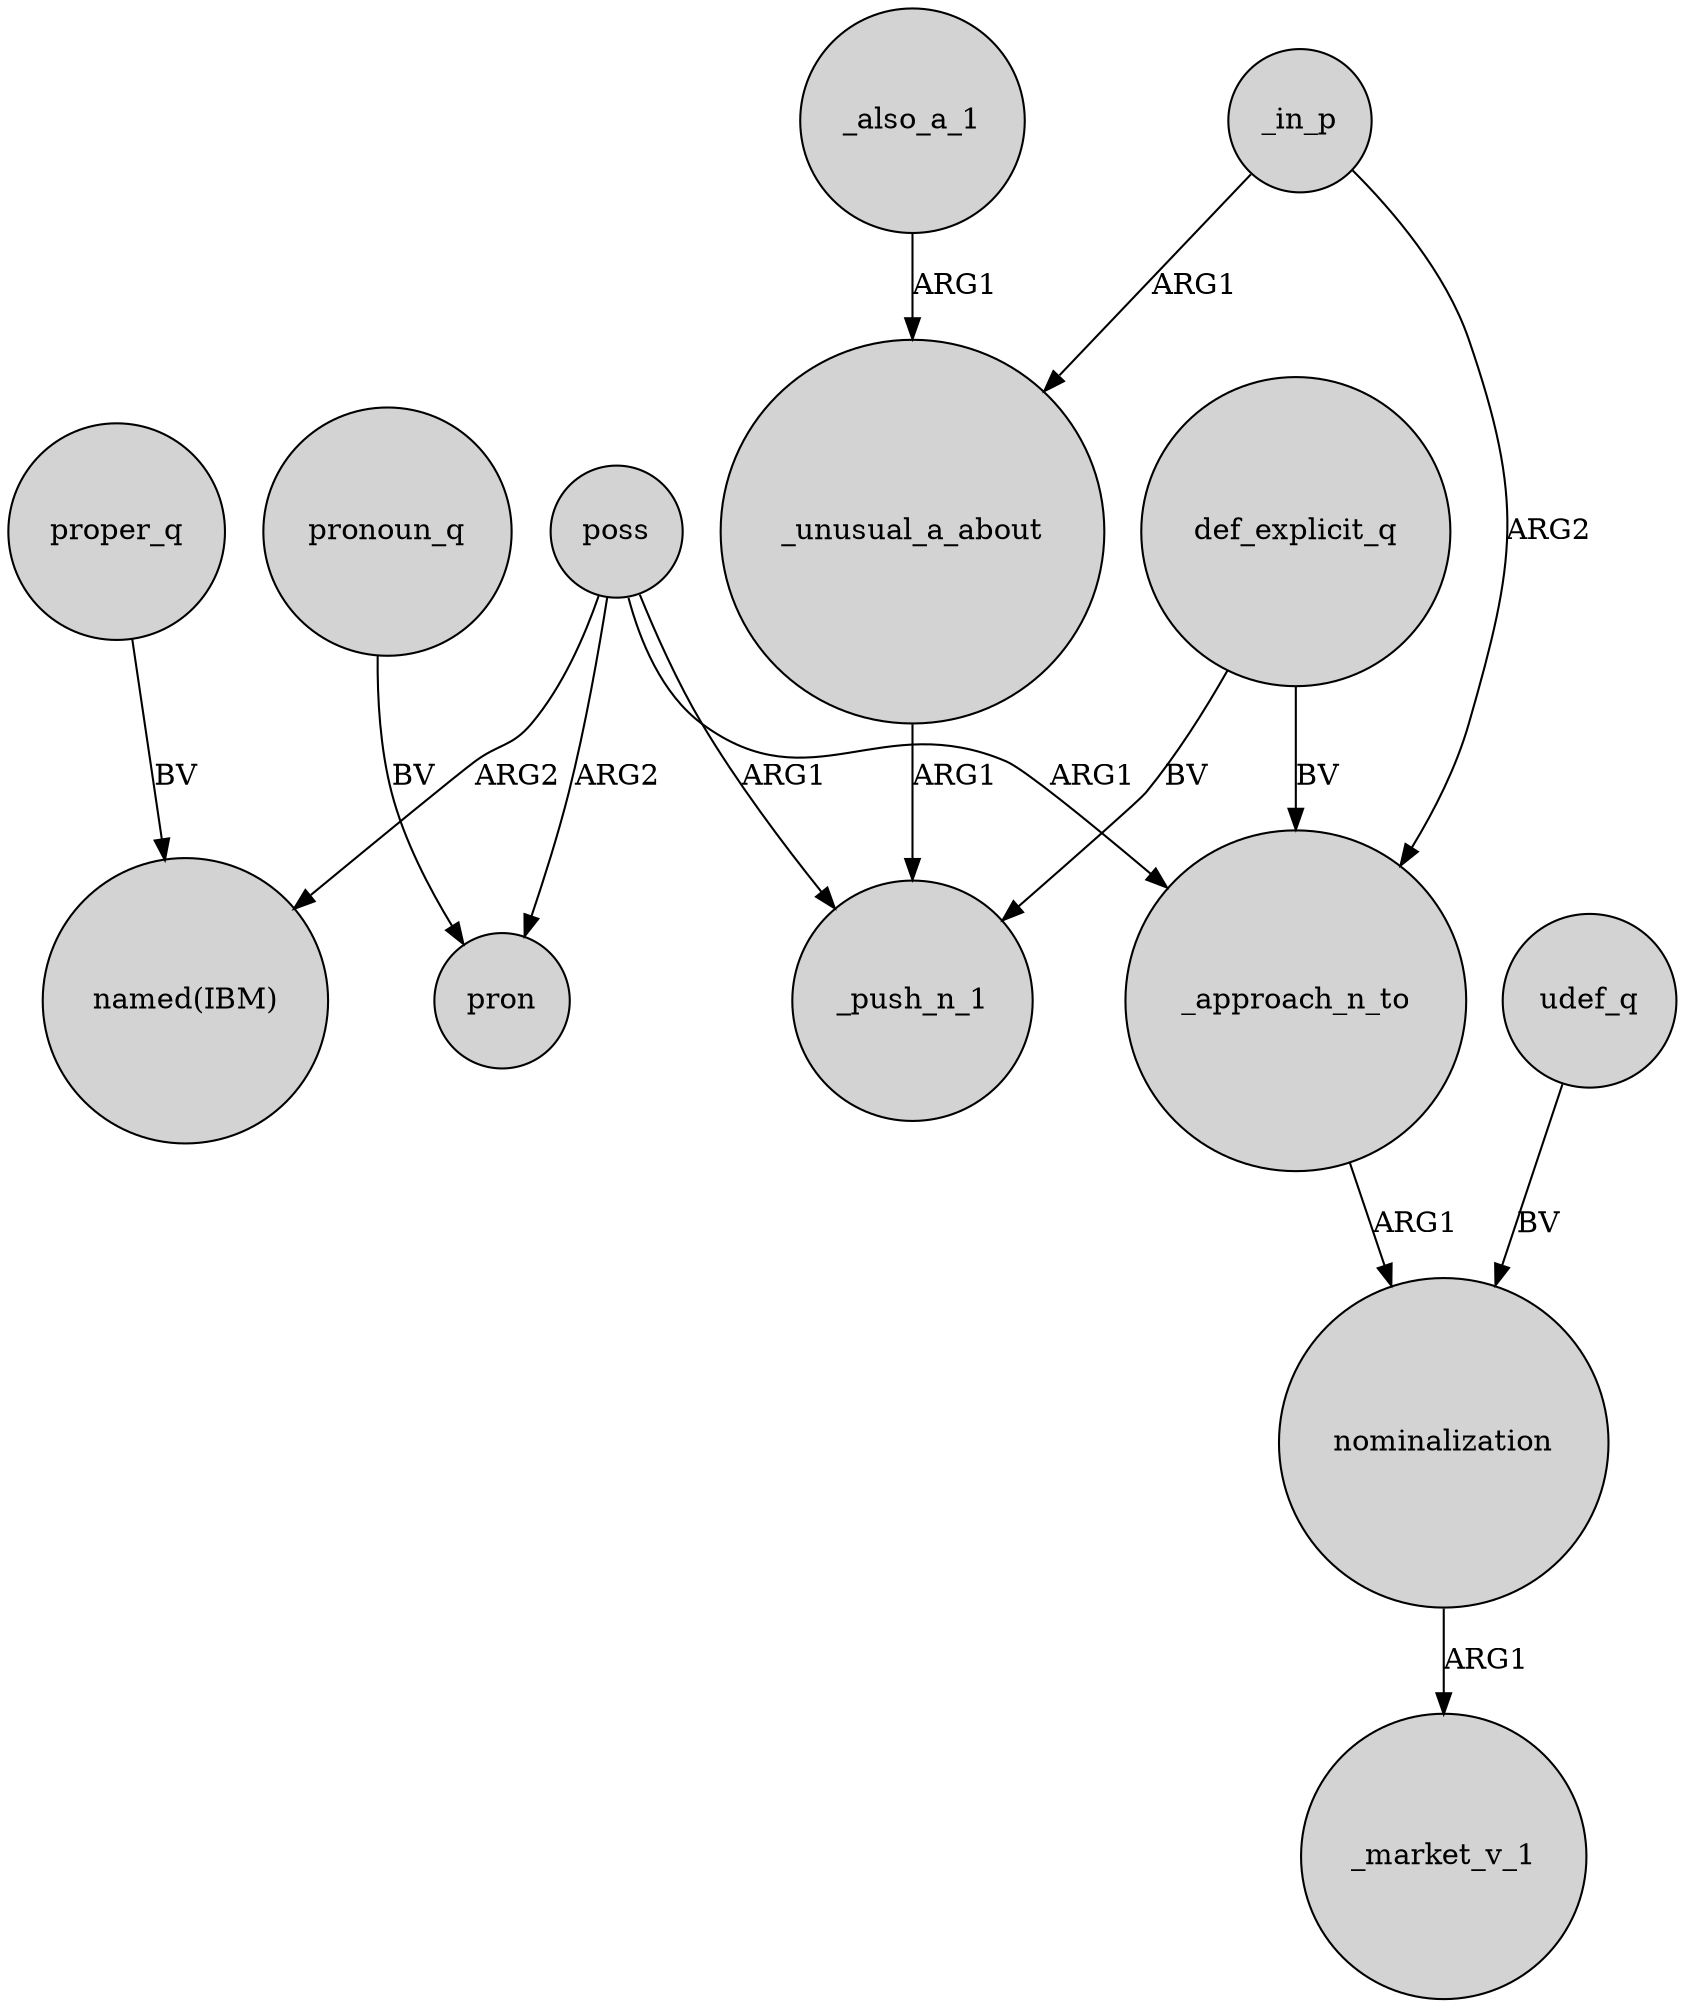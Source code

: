 digraph {
	node [shape=circle style=filled]
	proper_q -> "named(IBM)" [label=BV]
	_unusual_a_about -> _push_n_1 [label=ARG1]
	_approach_n_to -> nominalization [label=ARG1]
	_also_a_1 -> _unusual_a_about [label=ARG1]
	poss -> _push_n_1 [label=ARG1]
	_in_p -> _approach_n_to [label=ARG2]
	def_explicit_q -> _approach_n_to [label=BV]
	nominalization -> _market_v_1 [label=ARG1]
	poss -> _approach_n_to [label=ARG1]
	_in_p -> _unusual_a_about [label=ARG1]
	poss -> "named(IBM)" [label=ARG2]
	pronoun_q -> pron [label=BV]
	def_explicit_q -> _push_n_1 [label=BV]
	poss -> pron [label=ARG2]
	udef_q -> nominalization [label=BV]
}
